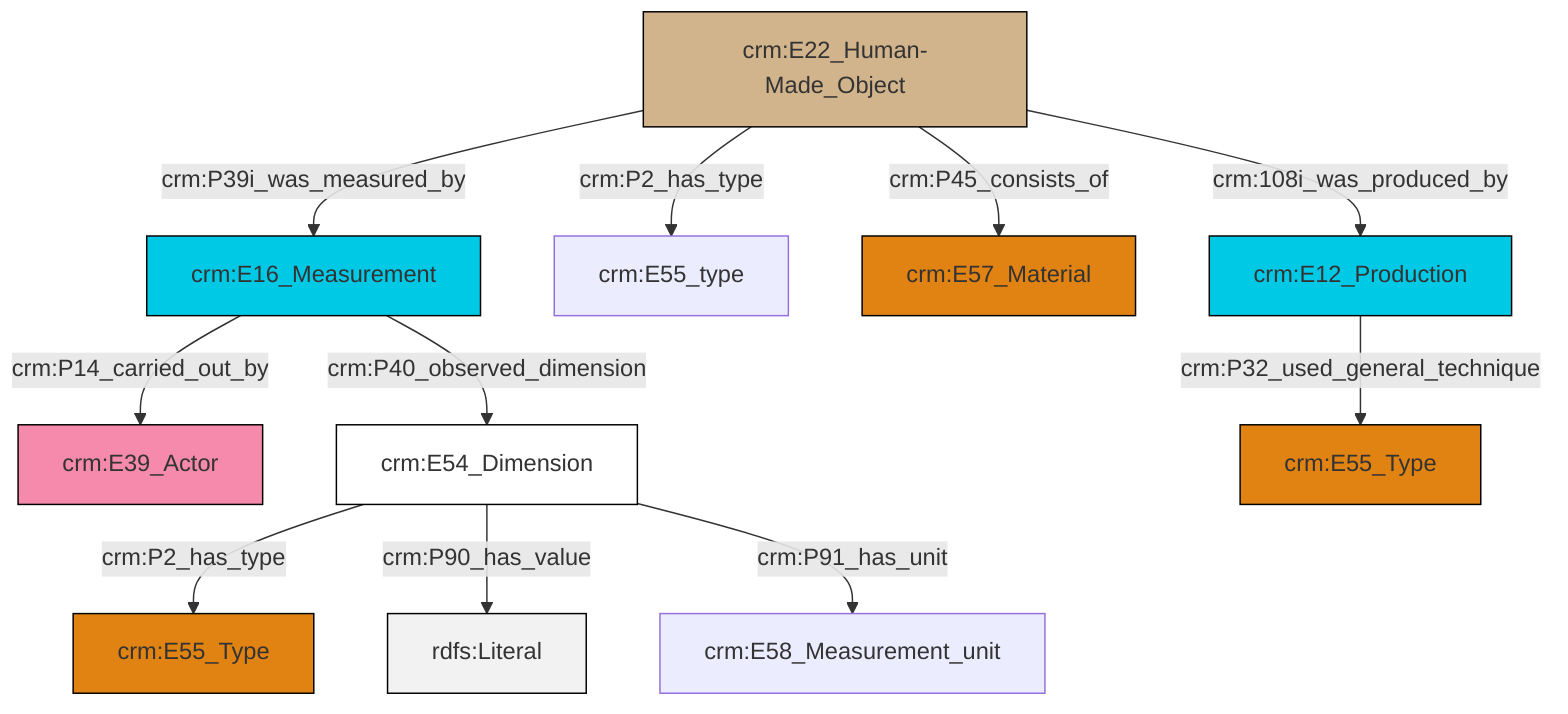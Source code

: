 graph TD
classDef Literal fill:#f2f2f2,stroke:#000000;
classDef CRM_Entity fill:#FFFFFF,stroke:#000000;
classDef Temporal_Entity fill:#00C9E6, stroke:#000000;
classDef Type fill:#E18312, stroke:#000000;
classDef Time-Span fill:#2C9C91, stroke:#000000;
classDef Appellation fill:#FFEB7F, stroke:#000000;
classDef Place fill:#008836, stroke:#000000;
classDef Persistent_Item fill:#B266B2, stroke:#000000;
classDef Conceptual_Object fill:#FFD700, stroke:#000000;
classDef Physical_Thing fill:#D2B48C, stroke:#000000;
classDef Actor fill:#f58aad, stroke:#000000;
classDef PC_Classes fill:#4ce600, stroke:#000000;
classDef Multi fill:#cccccc,stroke:#000000;

2["crm:E22_Human-Made_Object"]:::Physical_Thing -->|crm:P39i_was_measured_by| 3["crm:E16_Measurement"]:::Temporal_Entity
2["crm:E22_Human-Made_Object"]:::Physical_Thing -->|crm:P2_has_type| 6["crm:E55_type"]:::Default
2["crm:E22_Human-Made_Object"]:::Physical_Thing -->|crm:P45_consists_of| 7["crm:E57_Material"]:::Type
2["crm:E22_Human-Made_Object"]:::Physical_Thing -->|crm:108i_was_produced_by| 13["crm:E12_Production"]:::Temporal_Entity
3["crm:E16_Measurement"]:::Temporal_Entity -->|crm:P14_carried_out_by| 9["crm:E39_Actor"]:::Actor
11["crm:E54_Dimension"]:::CRM_Entity -->|crm:P2_has_type| 0["crm:E55_Type"]:::Type
13["crm:E12_Production"]:::Temporal_Entity -->|crm:P32_used_general_technique| 16["crm:E55_Type"]:::Type
3["crm:E16_Measurement"]:::Temporal_Entity -->|crm:P40_observed_dimension| 11["crm:E54_Dimension"]:::CRM_Entity
11["crm:E54_Dimension"]:::CRM_Entity -->|crm:P90_has_value| 18[rdfs:Literal]:::Literal
11["crm:E54_Dimension"]:::CRM_Entity -->|crm:P91_has_unit| 4["crm:E58_Measurement_unit"]:::Default